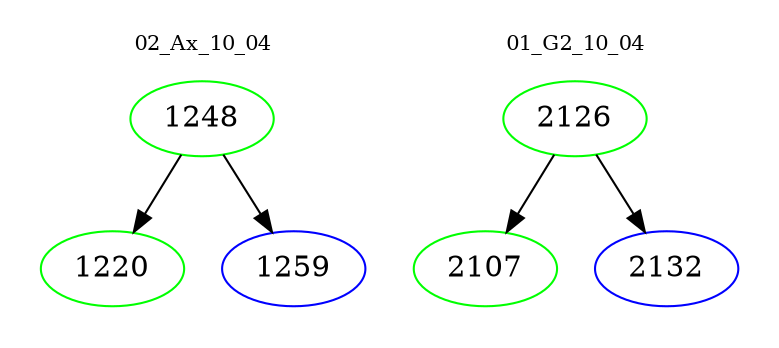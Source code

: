 digraph{
subgraph cluster_0 {
color = white
label = "02_Ax_10_04";
fontsize=10;
T0_1248 [label="1248", color="green"]
T0_1248 -> T0_1220 [color="black"]
T0_1220 [label="1220", color="green"]
T0_1248 -> T0_1259 [color="black"]
T0_1259 [label="1259", color="blue"]
}
subgraph cluster_1 {
color = white
label = "01_G2_10_04";
fontsize=10;
T1_2126 [label="2126", color="green"]
T1_2126 -> T1_2107 [color="black"]
T1_2107 [label="2107", color="green"]
T1_2126 -> T1_2132 [color="black"]
T1_2132 [label="2132", color="blue"]
}
}

